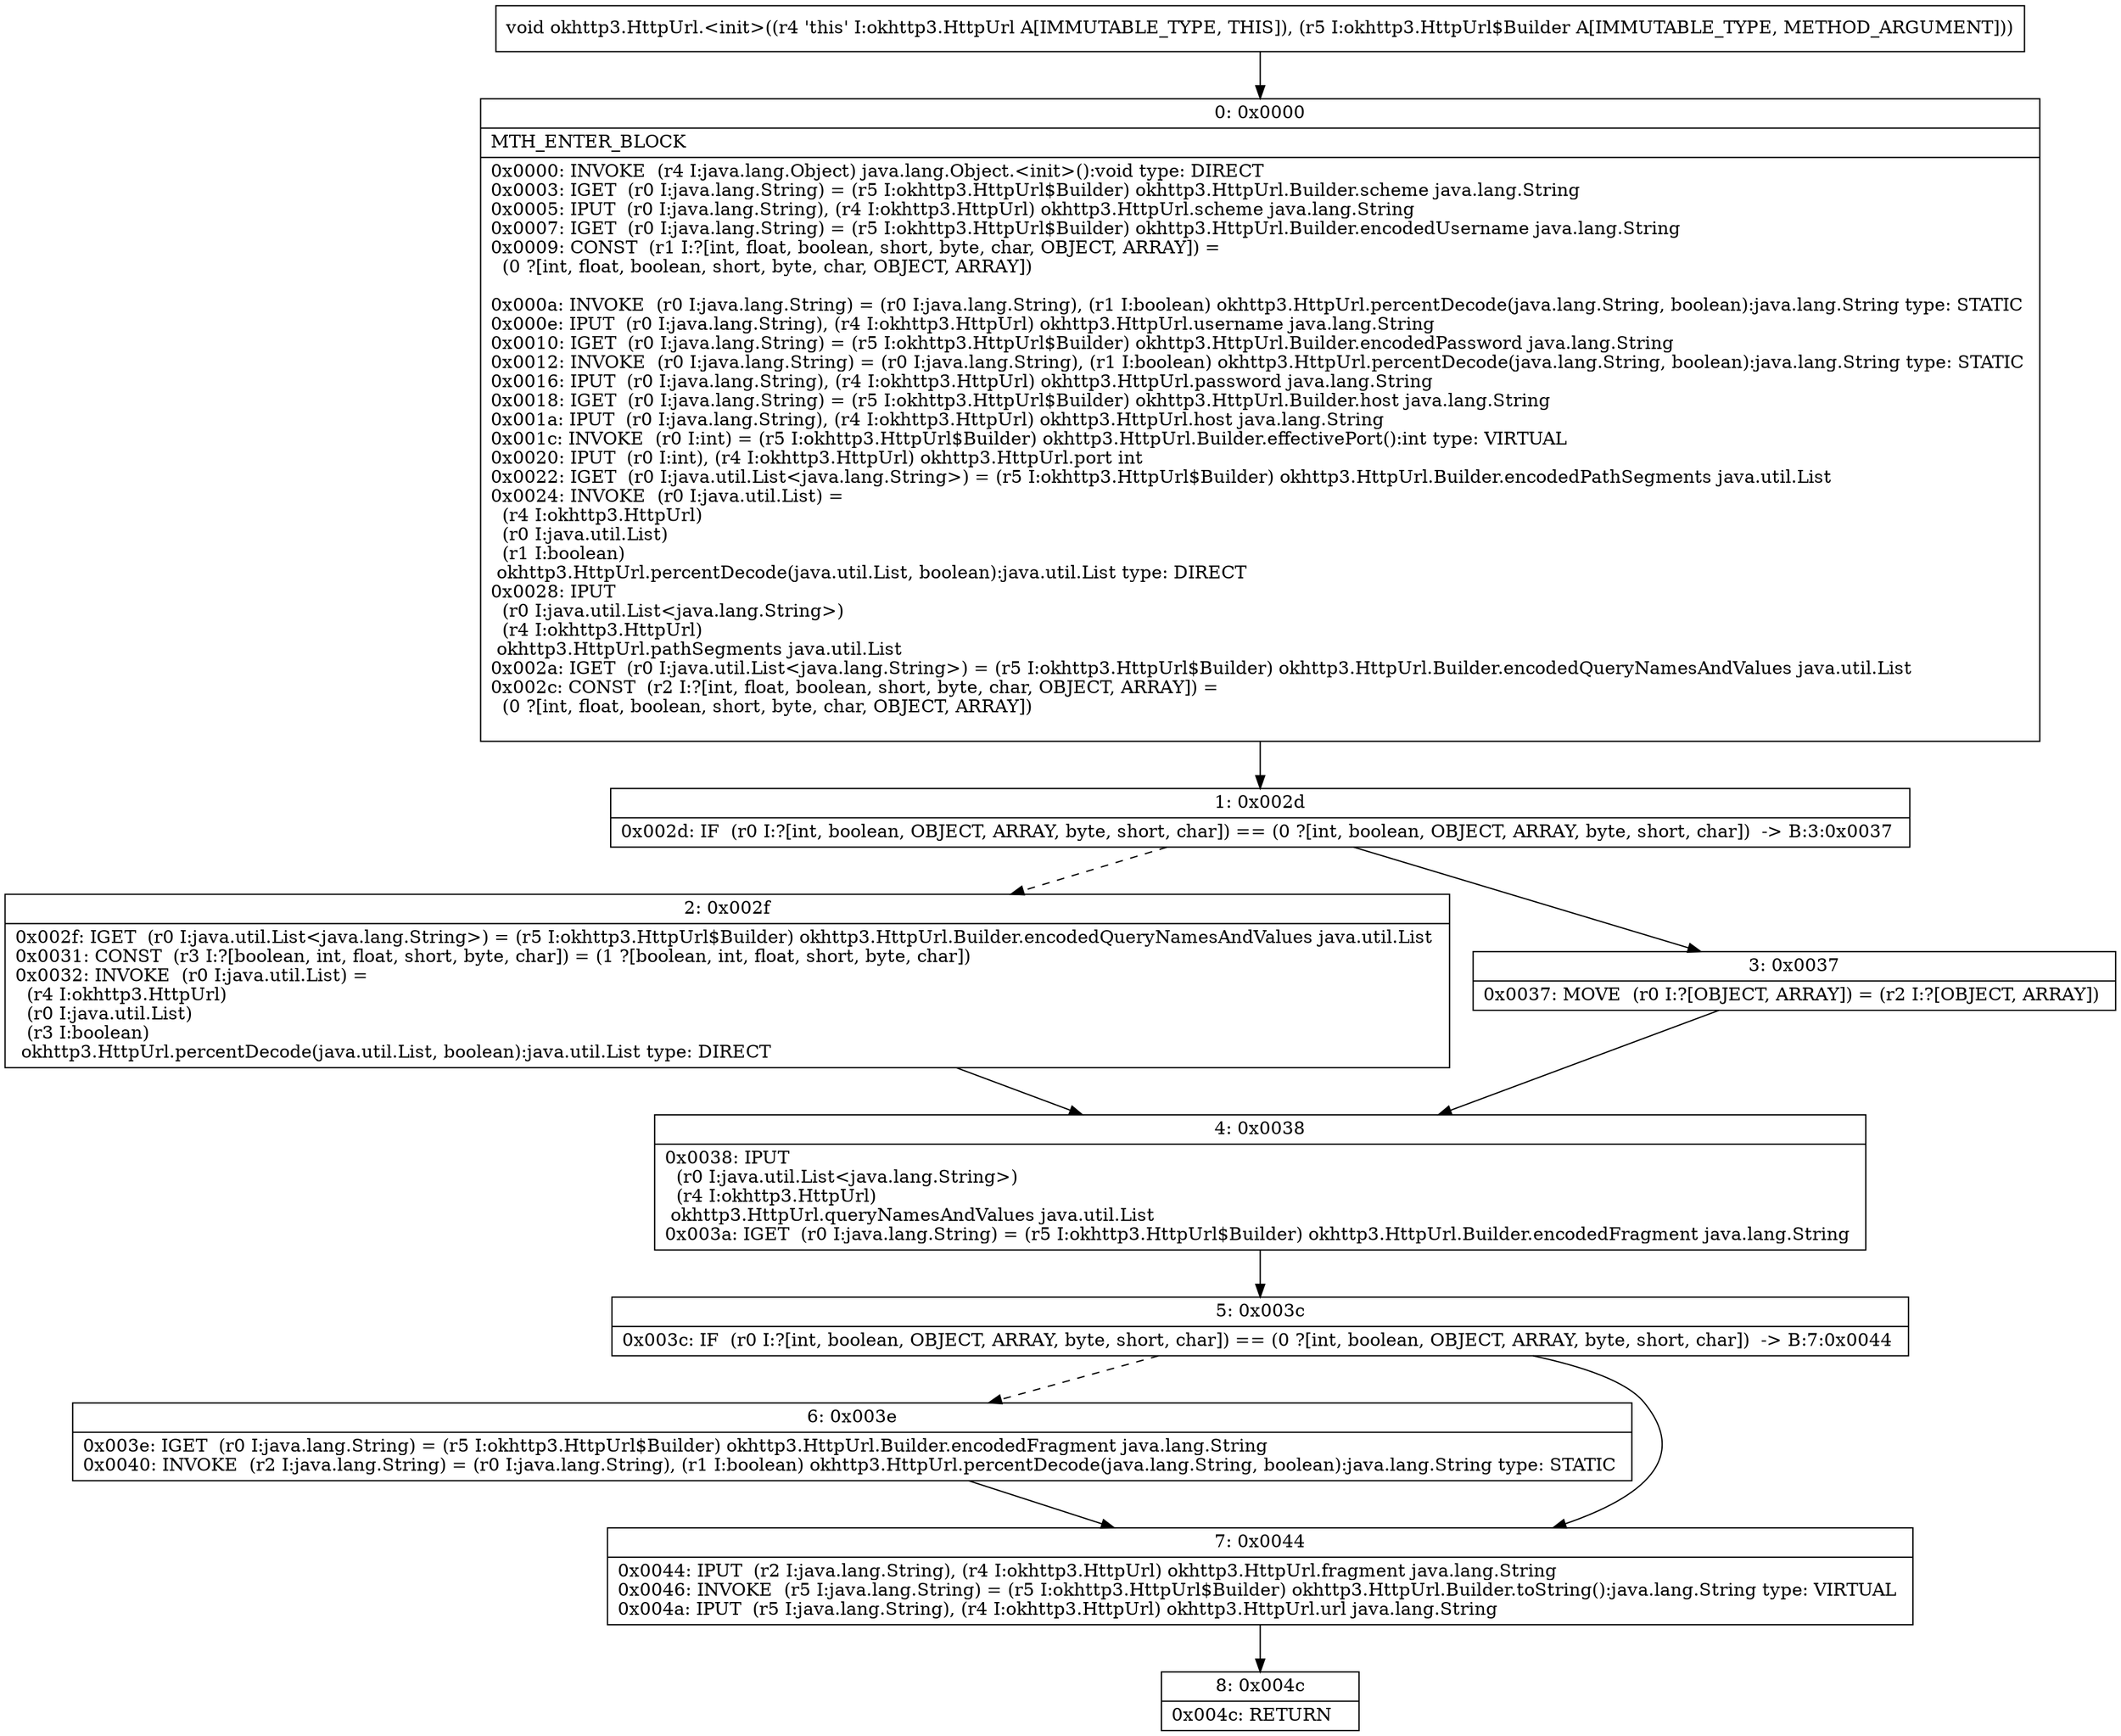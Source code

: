 digraph "CFG forokhttp3.HttpUrl.\<init\>(Lokhttp3\/HttpUrl$Builder;)V" {
Node_0 [shape=record,label="{0\:\ 0x0000|MTH_ENTER_BLOCK\l|0x0000: INVOKE  (r4 I:java.lang.Object) java.lang.Object.\<init\>():void type: DIRECT \l0x0003: IGET  (r0 I:java.lang.String) = (r5 I:okhttp3.HttpUrl$Builder) okhttp3.HttpUrl.Builder.scheme java.lang.String \l0x0005: IPUT  (r0 I:java.lang.String), (r4 I:okhttp3.HttpUrl) okhttp3.HttpUrl.scheme java.lang.String \l0x0007: IGET  (r0 I:java.lang.String) = (r5 I:okhttp3.HttpUrl$Builder) okhttp3.HttpUrl.Builder.encodedUsername java.lang.String \l0x0009: CONST  (r1 I:?[int, float, boolean, short, byte, char, OBJECT, ARRAY]) = \l  (0 ?[int, float, boolean, short, byte, char, OBJECT, ARRAY])\l \l0x000a: INVOKE  (r0 I:java.lang.String) = (r0 I:java.lang.String), (r1 I:boolean) okhttp3.HttpUrl.percentDecode(java.lang.String, boolean):java.lang.String type: STATIC \l0x000e: IPUT  (r0 I:java.lang.String), (r4 I:okhttp3.HttpUrl) okhttp3.HttpUrl.username java.lang.String \l0x0010: IGET  (r0 I:java.lang.String) = (r5 I:okhttp3.HttpUrl$Builder) okhttp3.HttpUrl.Builder.encodedPassword java.lang.String \l0x0012: INVOKE  (r0 I:java.lang.String) = (r0 I:java.lang.String), (r1 I:boolean) okhttp3.HttpUrl.percentDecode(java.lang.String, boolean):java.lang.String type: STATIC \l0x0016: IPUT  (r0 I:java.lang.String), (r4 I:okhttp3.HttpUrl) okhttp3.HttpUrl.password java.lang.String \l0x0018: IGET  (r0 I:java.lang.String) = (r5 I:okhttp3.HttpUrl$Builder) okhttp3.HttpUrl.Builder.host java.lang.String \l0x001a: IPUT  (r0 I:java.lang.String), (r4 I:okhttp3.HttpUrl) okhttp3.HttpUrl.host java.lang.String \l0x001c: INVOKE  (r0 I:int) = (r5 I:okhttp3.HttpUrl$Builder) okhttp3.HttpUrl.Builder.effectivePort():int type: VIRTUAL \l0x0020: IPUT  (r0 I:int), (r4 I:okhttp3.HttpUrl) okhttp3.HttpUrl.port int \l0x0022: IGET  (r0 I:java.util.List\<java.lang.String\>) = (r5 I:okhttp3.HttpUrl$Builder) okhttp3.HttpUrl.Builder.encodedPathSegments java.util.List \l0x0024: INVOKE  (r0 I:java.util.List) = \l  (r4 I:okhttp3.HttpUrl)\l  (r0 I:java.util.List)\l  (r1 I:boolean)\l okhttp3.HttpUrl.percentDecode(java.util.List, boolean):java.util.List type: DIRECT \l0x0028: IPUT  \l  (r0 I:java.util.List\<java.lang.String\>)\l  (r4 I:okhttp3.HttpUrl)\l okhttp3.HttpUrl.pathSegments java.util.List \l0x002a: IGET  (r0 I:java.util.List\<java.lang.String\>) = (r5 I:okhttp3.HttpUrl$Builder) okhttp3.HttpUrl.Builder.encodedQueryNamesAndValues java.util.List \l0x002c: CONST  (r2 I:?[int, float, boolean, short, byte, char, OBJECT, ARRAY]) = \l  (0 ?[int, float, boolean, short, byte, char, OBJECT, ARRAY])\l \l}"];
Node_1 [shape=record,label="{1\:\ 0x002d|0x002d: IF  (r0 I:?[int, boolean, OBJECT, ARRAY, byte, short, char]) == (0 ?[int, boolean, OBJECT, ARRAY, byte, short, char])  \-\> B:3:0x0037 \l}"];
Node_2 [shape=record,label="{2\:\ 0x002f|0x002f: IGET  (r0 I:java.util.List\<java.lang.String\>) = (r5 I:okhttp3.HttpUrl$Builder) okhttp3.HttpUrl.Builder.encodedQueryNamesAndValues java.util.List \l0x0031: CONST  (r3 I:?[boolean, int, float, short, byte, char]) = (1 ?[boolean, int, float, short, byte, char]) \l0x0032: INVOKE  (r0 I:java.util.List) = \l  (r4 I:okhttp3.HttpUrl)\l  (r0 I:java.util.List)\l  (r3 I:boolean)\l okhttp3.HttpUrl.percentDecode(java.util.List, boolean):java.util.List type: DIRECT \l}"];
Node_3 [shape=record,label="{3\:\ 0x0037|0x0037: MOVE  (r0 I:?[OBJECT, ARRAY]) = (r2 I:?[OBJECT, ARRAY]) \l}"];
Node_4 [shape=record,label="{4\:\ 0x0038|0x0038: IPUT  \l  (r0 I:java.util.List\<java.lang.String\>)\l  (r4 I:okhttp3.HttpUrl)\l okhttp3.HttpUrl.queryNamesAndValues java.util.List \l0x003a: IGET  (r0 I:java.lang.String) = (r5 I:okhttp3.HttpUrl$Builder) okhttp3.HttpUrl.Builder.encodedFragment java.lang.String \l}"];
Node_5 [shape=record,label="{5\:\ 0x003c|0x003c: IF  (r0 I:?[int, boolean, OBJECT, ARRAY, byte, short, char]) == (0 ?[int, boolean, OBJECT, ARRAY, byte, short, char])  \-\> B:7:0x0044 \l}"];
Node_6 [shape=record,label="{6\:\ 0x003e|0x003e: IGET  (r0 I:java.lang.String) = (r5 I:okhttp3.HttpUrl$Builder) okhttp3.HttpUrl.Builder.encodedFragment java.lang.String \l0x0040: INVOKE  (r2 I:java.lang.String) = (r0 I:java.lang.String), (r1 I:boolean) okhttp3.HttpUrl.percentDecode(java.lang.String, boolean):java.lang.String type: STATIC \l}"];
Node_7 [shape=record,label="{7\:\ 0x0044|0x0044: IPUT  (r2 I:java.lang.String), (r4 I:okhttp3.HttpUrl) okhttp3.HttpUrl.fragment java.lang.String \l0x0046: INVOKE  (r5 I:java.lang.String) = (r5 I:okhttp3.HttpUrl$Builder) okhttp3.HttpUrl.Builder.toString():java.lang.String type: VIRTUAL \l0x004a: IPUT  (r5 I:java.lang.String), (r4 I:okhttp3.HttpUrl) okhttp3.HttpUrl.url java.lang.String \l}"];
Node_8 [shape=record,label="{8\:\ 0x004c|0x004c: RETURN   \l}"];
MethodNode[shape=record,label="{void okhttp3.HttpUrl.\<init\>((r4 'this' I:okhttp3.HttpUrl A[IMMUTABLE_TYPE, THIS]), (r5 I:okhttp3.HttpUrl$Builder A[IMMUTABLE_TYPE, METHOD_ARGUMENT])) }"];
MethodNode -> Node_0;
Node_0 -> Node_1;
Node_1 -> Node_2[style=dashed];
Node_1 -> Node_3;
Node_2 -> Node_4;
Node_3 -> Node_4;
Node_4 -> Node_5;
Node_5 -> Node_6[style=dashed];
Node_5 -> Node_7;
Node_6 -> Node_7;
Node_7 -> Node_8;
}

